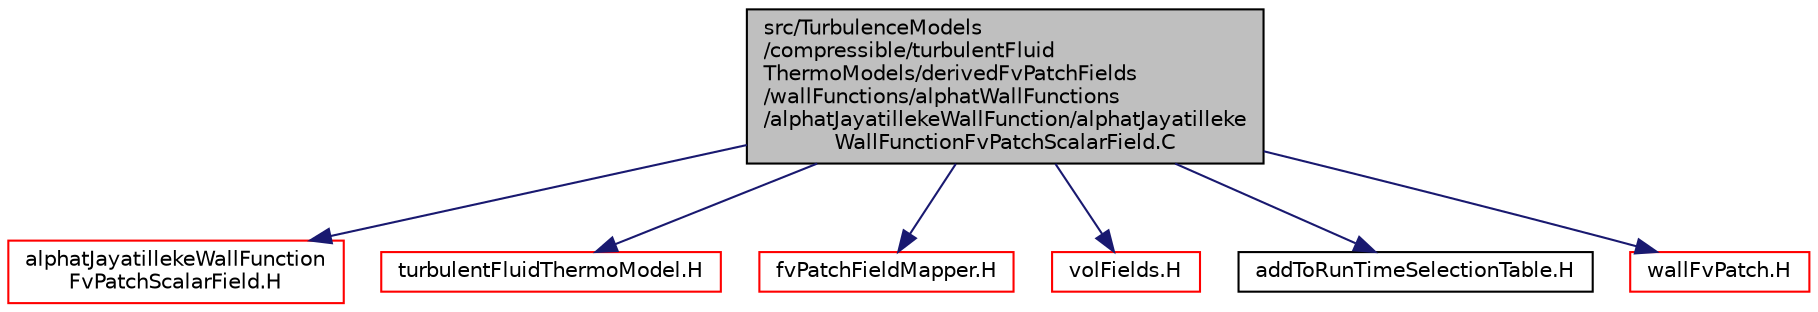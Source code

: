digraph "src/TurbulenceModels/compressible/turbulentFluidThermoModels/derivedFvPatchFields/wallFunctions/alphatWallFunctions/alphatJayatillekeWallFunction/alphatJayatillekeWallFunctionFvPatchScalarField.C"
{
  bgcolor="transparent";
  edge [fontname="Helvetica",fontsize="10",labelfontname="Helvetica",labelfontsize="10"];
  node [fontname="Helvetica",fontsize="10",shape=record];
  Node0 [label="src/TurbulenceModels\l/compressible/turbulentFluid\lThermoModels/derivedFvPatchFields\l/wallFunctions/alphatWallFunctions\l/alphatJayatillekeWallFunction/alphatJayatilleke\lWallFunctionFvPatchScalarField.C",height=0.2,width=0.4,color="black", fillcolor="grey75", style="filled", fontcolor="black"];
  Node0 -> Node1 [color="midnightblue",fontsize="10",style="solid",fontname="Helvetica"];
  Node1 [label="alphatJayatillekeWallFunction\lFvPatchScalarField.H",height=0.2,width=0.4,color="red",URL="$a42131.html"];
  Node0 -> Node207 [color="midnightblue",fontsize="10",style="solid",fontname="Helvetica"];
  Node207 [label="turbulentFluidThermoModel.H",height=0.2,width=0.4,color="red",URL="$a17672.html"];
  Node0 -> Node344 [color="midnightblue",fontsize="10",style="solid",fontname="Helvetica"];
  Node344 [label="fvPatchFieldMapper.H",height=0.2,width=0.4,color="red",URL="$a02630.html"];
  Node0 -> Node226 [color="midnightblue",fontsize="10",style="solid",fontname="Helvetica"];
  Node226 [label="volFields.H",height=0.2,width=0.4,color="red",URL="$a02912.html"];
  Node0 -> Node345 [color="midnightblue",fontsize="10",style="solid",fontname="Helvetica"];
  Node345 [label="addToRunTimeSelectionTable.H",height=0.2,width=0.4,color="black",URL="$a09989.html",tooltip="Macros for easy insertion into run-time selection tables. "];
  Node0 -> Node346 [color="midnightblue",fontsize="10",style="solid",fontname="Helvetica"];
  Node346 [label="wallFvPatch.H",height=0.2,width=0.4,color="red",URL="$a03860.html"];
}
